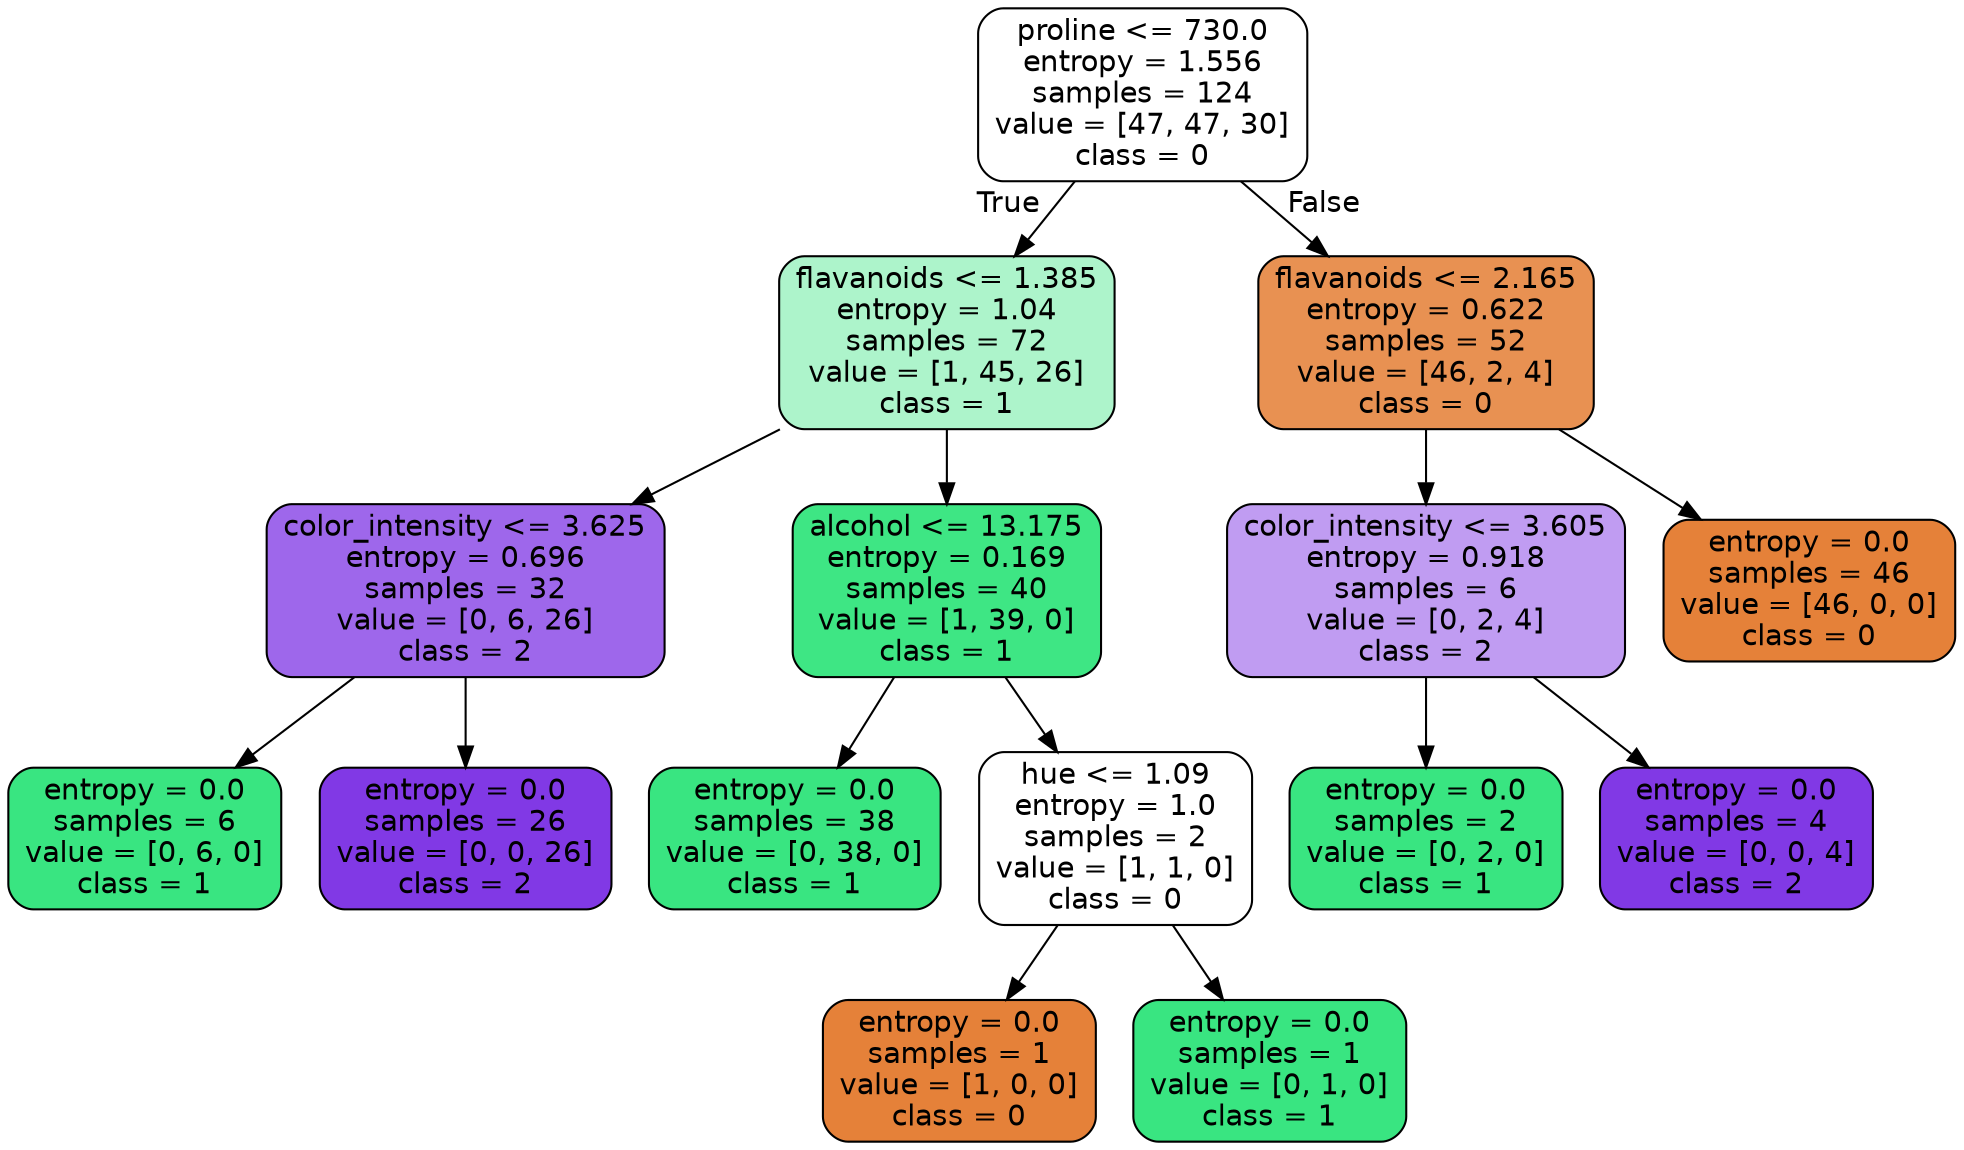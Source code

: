 digraph Tree {
node [shape=box, style="filled, rounded", color="black", fontname="helvetica"] ;
edge [fontname="helvetica"] ;
0 [label="proline <= 730.0\nentropy = 1.556\nsamples = 124\nvalue = [47, 47, 30]\nclass = 0", fillcolor="#ffffff"] ;
1 [label="flavanoids <= 1.385\nentropy = 1.04\nsamples = 72\nvalue = [1, 45, 26]\nclass = 1", fillcolor="#adf4cb"] ;
0 -> 1 [labeldistance=2.5, labelangle=45, headlabel="True"] ;
2 [label="color_intensity <= 3.625\nentropy = 0.696\nsamples = 32\nvalue = [0, 6, 26]\nclass = 2", fillcolor="#9e67eb"] ;
1 -> 2 ;
3 [label="entropy = 0.0\nsamples = 6\nvalue = [0, 6, 0]\nclass = 1", fillcolor="#39e581"] ;
2 -> 3 ;
4 [label="entropy = 0.0\nsamples = 26\nvalue = [0, 0, 26]\nclass = 2", fillcolor="#8139e5"] ;
2 -> 4 ;
5 [label="alcohol <= 13.175\nentropy = 0.169\nsamples = 40\nvalue = [1, 39, 0]\nclass = 1", fillcolor="#3ee684"] ;
1 -> 5 ;
6 [label="entropy = 0.0\nsamples = 38\nvalue = [0, 38, 0]\nclass = 1", fillcolor="#39e581"] ;
5 -> 6 ;
7 [label="hue <= 1.09\nentropy = 1.0\nsamples = 2\nvalue = [1, 1, 0]\nclass = 0", fillcolor="#ffffff"] ;
5 -> 7 ;
8 [label="entropy = 0.0\nsamples = 1\nvalue = [1, 0, 0]\nclass = 0", fillcolor="#e58139"] ;
7 -> 8 ;
9 [label="entropy = 0.0\nsamples = 1\nvalue = [0, 1, 0]\nclass = 1", fillcolor="#39e581"] ;
7 -> 9 ;
10 [label="flavanoids <= 2.165\nentropy = 0.622\nsamples = 52\nvalue = [46, 2, 4]\nclass = 0", fillcolor="#e89152"] ;
0 -> 10 [labeldistance=2.5, labelangle=-45, headlabel="False"] ;
11 [label="color_intensity <= 3.605\nentropy = 0.918\nsamples = 6\nvalue = [0, 2, 4]\nclass = 2", fillcolor="#c09cf2"] ;
10 -> 11 ;
12 [label="entropy = 0.0\nsamples = 2\nvalue = [0, 2, 0]\nclass = 1", fillcolor="#39e581"] ;
11 -> 12 ;
13 [label="entropy = 0.0\nsamples = 4\nvalue = [0, 0, 4]\nclass = 2", fillcolor="#8139e5"] ;
11 -> 13 ;
14 [label="entropy = 0.0\nsamples = 46\nvalue = [46, 0, 0]\nclass = 0", fillcolor="#e58139"] ;
10 -> 14 ;
}